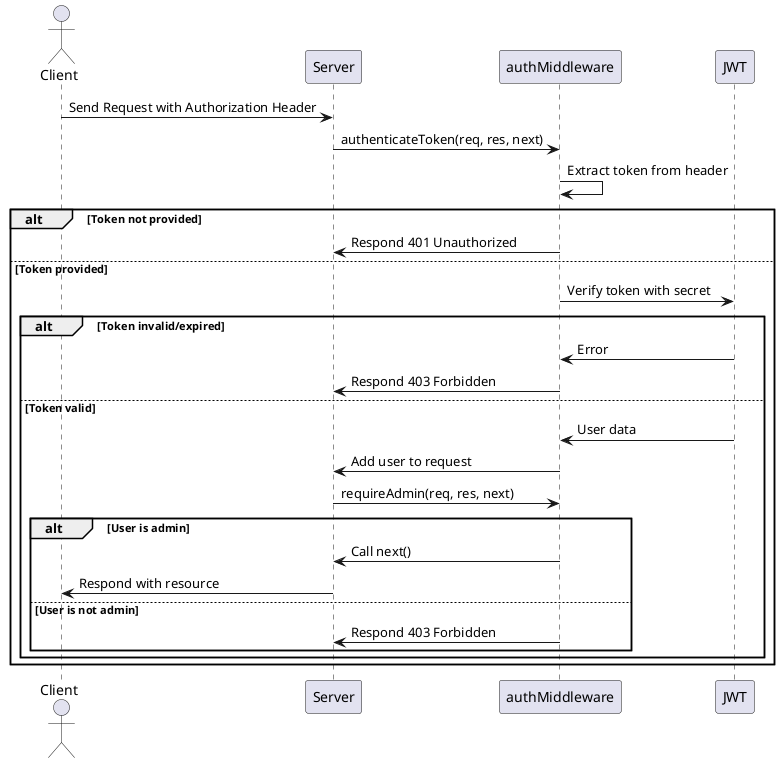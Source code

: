 @startuml

actor "Client" as client
participant "Server" as server
participant "authMiddleware" as middleware
participant "JWT" as jwt

client -> server: Send Request with Authorization Header
server -> middleware: authenticateToken(req, res, next)
middleware -> middleware: Extract token from header
alt Token not provided
    middleware -> server: Respond 401 Unauthorized
else Token provided
    middleware -> jwt: Verify token with secret
    alt Token invalid/expired
        jwt -> middleware: Error
        middleware -> server: Respond 403 Forbidden
    else Token valid
        jwt -> middleware: User data
        middleware -> server: Add user to request
        server -> middleware: requireAdmin(req, res, next)
        alt User is admin
            middleware -> server: Call next()
            server -> client: Respond with resource
        else User is not admin
            middleware -> server: Respond 403 Forbidden
        end
    end
end

@enduml
